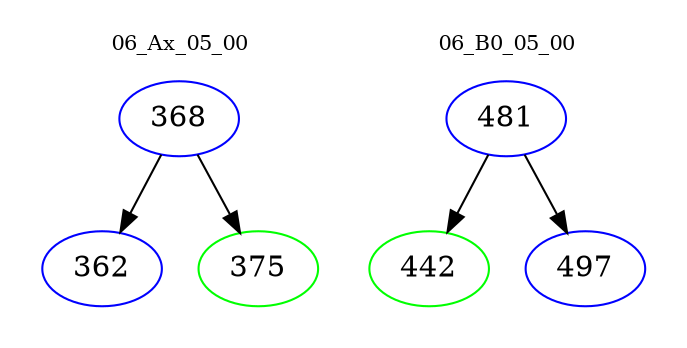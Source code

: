 digraph{
subgraph cluster_0 {
color = white
label = "06_Ax_05_00";
fontsize=10;
T0_368 [label="368", color="blue"]
T0_368 -> T0_362 [color="black"]
T0_362 [label="362", color="blue"]
T0_368 -> T0_375 [color="black"]
T0_375 [label="375", color="green"]
}
subgraph cluster_1 {
color = white
label = "06_B0_05_00";
fontsize=10;
T1_481 [label="481", color="blue"]
T1_481 -> T1_442 [color="black"]
T1_442 [label="442", color="green"]
T1_481 -> T1_497 [color="black"]
T1_497 [label="497", color="blue"]
}
}
